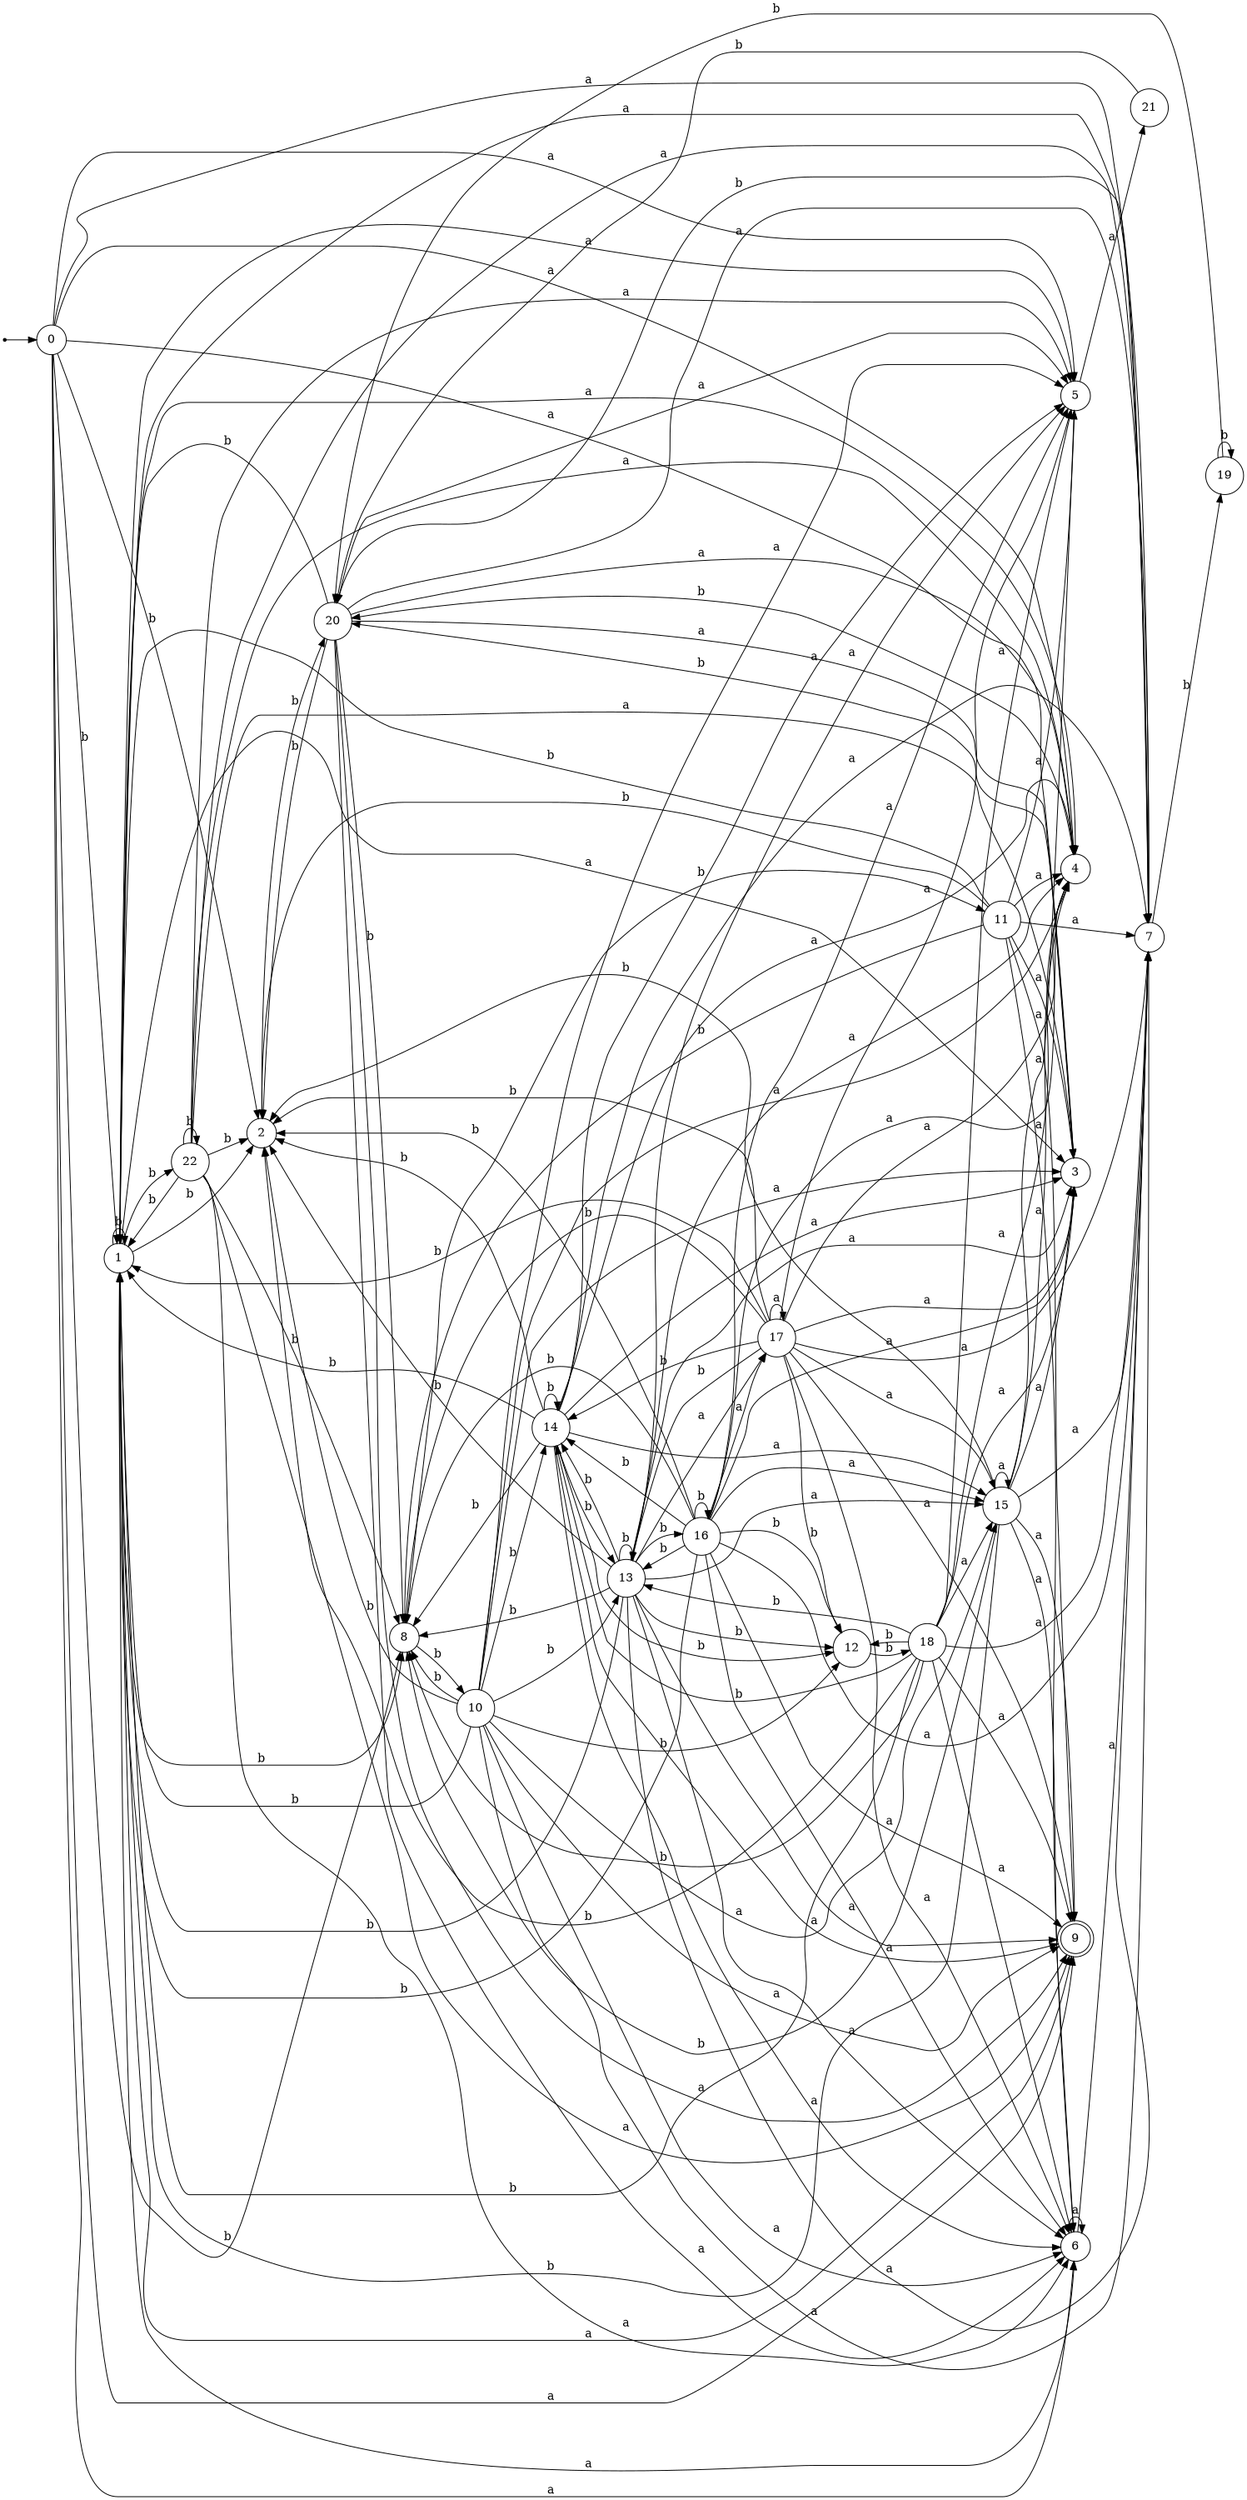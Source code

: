 digraph finite_state_machine {
rankdir=LR;
size="20,20";
node [shape = point]; "dummy0"
node [shape = circle]; "0";
"dummy0" -> "0";
node [shape = circle]; "1";
node [shape = circle]; "2";
node [shape = circle]; "3";
node [shape = circle]; "4";
node [shape = circle]; "5";
node [shape = circle]; "6";
node [shape = circle]; "7";
node [shape = circle]; "8";
node [shape = doublecircle]; "9";node [shape = circle]; "10";
node [shape = circle]; "11";
node [shape = circle]; "12";
node [shape = circle]; "13";
node [shape = circle]; "14";
node [shape = circle]; "15";
node [shape = circle]; "16";
node [shape = circle]; "17";
node [shape = circle]; "18";
node [shape = circle]; "19";
node [shape = circle]; "20";
node [shape = circle]; "21";
node [shape = circle]; "22";
"0" -> "8" [label = "b"];
 "0" -> "1" [label = "b"];
 "0" -> "2" [label = "b"];
 "0" -> "3" [label = "a"];
 "0" -> "4" [label = "a"];
 "0" -> "5" [label = "a"];
 "0" -> "6" [label = "a"];
 "0" -> "7" [label = "a"];
 "0" -> "9" [label = "a"];
 "8" -> "10" [label = "b"];
 "8" -> "11" [label = "b"];
 "11" -> "8" [label = "b"];
 "11" -> "1" [label = "b"];
 "11" -> "2" [label = "b"];
 "11" -> "3" [label = "a"];
 "11" -> "4" [label = "a"];
 "11" -> "5" [label = "a"];
 "11" -> "6" [label = "a"];
 "11" -> "7" [label = "a"];
 "11" -> "9" [label = "a"];
 "10" -> "1" [label = "b"];
 "10" -> "2" [label = "b"];
 "10" -> "8" [label = "b"];
 "10" -> "12" [label = "b"];
 "10" -> "13" [label = "b"];
 "10" -> "14" [label = "b"];
 "10" -> "3" [label = "a"];
 "10" -> "4" [label = "a"];
 "10" -> "5" [label = "a"];
 "10" -> "6" [label = "a"];
 "10" -> "7" [label = "a"];
 "10" -> "9" [label = "a"];
 "10" -> "15" [label = "a"];
 "15" -> "3" [label = "a"];
 "15" -> "4" [label = "a"];
 "15" -> "5" [label = "a"];
 "15" -> "6" [label = "a"];
 "15" -> "7" [label = "a"];
 "15" -> "9" [label = "a"];
 "15" -> "15" [label = "a"];
 "15" -> "8" [label = "b"];
 "15" -> "1" [label = "b"];
 "15" -> "2" [label = "b"];
 "14" -> "1" [label = "b"];
 "14" -> "2" [label = "b"];
 "14" -> "8" [label = "b"];
 "14" -> "12" [label = "b"];
 "14" -> "13" [label = "b"];
 "14" -> "14" [label = "b"];
 "14" -> "3" [label = "a"];
 "14" -> "4" [label = "a"];
 "14" -> "5" [label = "a"];
 "14" -> "6" [label = "a"];
 "14" -> "7" [label = "a"];
 "14" -> "9" [label = "a"];
 "14" -> "15" [label = "a"];
 "13" -> "16" [label = "b"];
 "13" -> "1" [label = "b"];
 "13" -> "2" [label = "b"];
 "13" -> "8" [label = "b"];
 "13" -> "12" [label = "b"];
 "13" -> "13" [label = "b"];
 "13" -> "14" [label = "b"];
 "13" -> "3" [label = "a"];
 "13" -> "4" [label = "a"];
 "13" -> "5" [label = "a"];
 "13" -> "6" [label = "a"];
 "13" -> "7" [label = "a"];
 "13" -> "9" [label = "a"];
 "13" -> "15" [label = "a"];
 "13" -> "17" [label = "a"];
 "17" -> "3" [label = "a"];
 "17" -> "4" [label = "a"];
 "17" -> "5" [label = "a"];
 "17" -> "6" [label = "a"];
 "17" -> "7" [label = "a"];
 "17" -> "9" [label = "a"];
 "17" -> "15" [label = "a"];
 "17" -> "17" [label = "a"];
 "17" -> "1" [label = "b"];
 "17" -> "2" [label = "b"];
 "17" -> "8" [label = "b"];
 "17" -> "12" [label = "b"];
 "17" -> "13" [label = "b"];
 "17" -> "14" [label = "b"];
 "16" -> "16" [label = "b"];
 "16" -> "1" [label = "b"];
 "16" -> "2" [label = "b"];
 "16" -> "8" [label = "b"];
 "16" -> "12" [label = "b"];
 "16" -> "13" [label = "b"];
 "16" -> "14" [label = "b"];
 "16" -> "3" [label = "a"];
 "16" -> "4" [label = "a"];
 "16" -> "5" [label = "a"];
 "16" -> "6" [label = "a"];
 "16" -> "7" [label = "a"];
 "16" -> "9" [label = "a"];
 "16" -> "15" [label = "a"];
 "16" -> "17" [label = "a"];
 "12" -> "18" [label = "b"];
 "18" -> "1" [label = "b"];
 "18" -> "2" [label = "b"];
 "18" -> "8" [label = "b"];
 "18" -> "12" [label = "b"];
 "18" -> "13" [label = "b"];
 "18" -> "14" [label = "b"];
 "18" -> "3" [label = "a"];
 "18" -> "4" [label = "a"];
 "18" -> "5" [label = "a"];
 "18" -> "6" [label = "a"];
 "18" -> "7" [label = "a"];
 "18" -> "9" [label = "a"];
 "18" -> "15" [label = "a"];
 "7" -> "19" [label = "b"];
 "7" -> "20" [label = "b"];
 "20" -> "8" [label = "b"];
 "20" -> "1" [label = "b"];
 "20" -> "2" [label = "b"];
 "20" -> "3" [label = "a"];
 "20" -> "4" [label = "a"];
 "20" -> "5" [label = "a"];
 "20" -> "6" [label = "a"];
 "20" -> "7" [label = "a"];
 "20" -> "9" [label = "a"];
 "19" -> "19" [label = "b"];
 "19" -> "20" [label = "b"];
 "6" -> "6" [label = "a"];
 "6" -> "7" [label = "a"];
 "5" -> "21" [label = "a"];
 "21" -> "20" [label = "b"];
 "4" -> "20" [label = "b"];
 "3" -> "20" [label = "b"];
 "2" -> "20" [label = "b"];
 "1" -> "8" [label = "b"];
 "1" -> "1" [label = "b"];
 "1" -> "2" [label = "b"];
 "1" -> "22" [label = "b"];
 "1" -> "3" [label = "a"];
 "1" -> "4" [label = "a"];
 "1" -> "5" [label = "a"];
 "1" -> "6" [label = "a"];
 "1" -> "7" [label = "a"];
 "1" -> "9" [label = "a"];
 "22" -> "8" [label = "b"];
 "22" -> "1" [label = "b"];
 "22" -> "2" [label = "b"];
 "22" -> "22" [label = "b"];
 "22" -> "3" [label = "a"];
 "22" -> "4" [label = "a"];
 "22" -> "5" [label = "a"];
 "22" -> "6" [label = "a"];
 "22" -> "7" [label = "a"];
 "22" -> "9" [label = "a"];
 }
